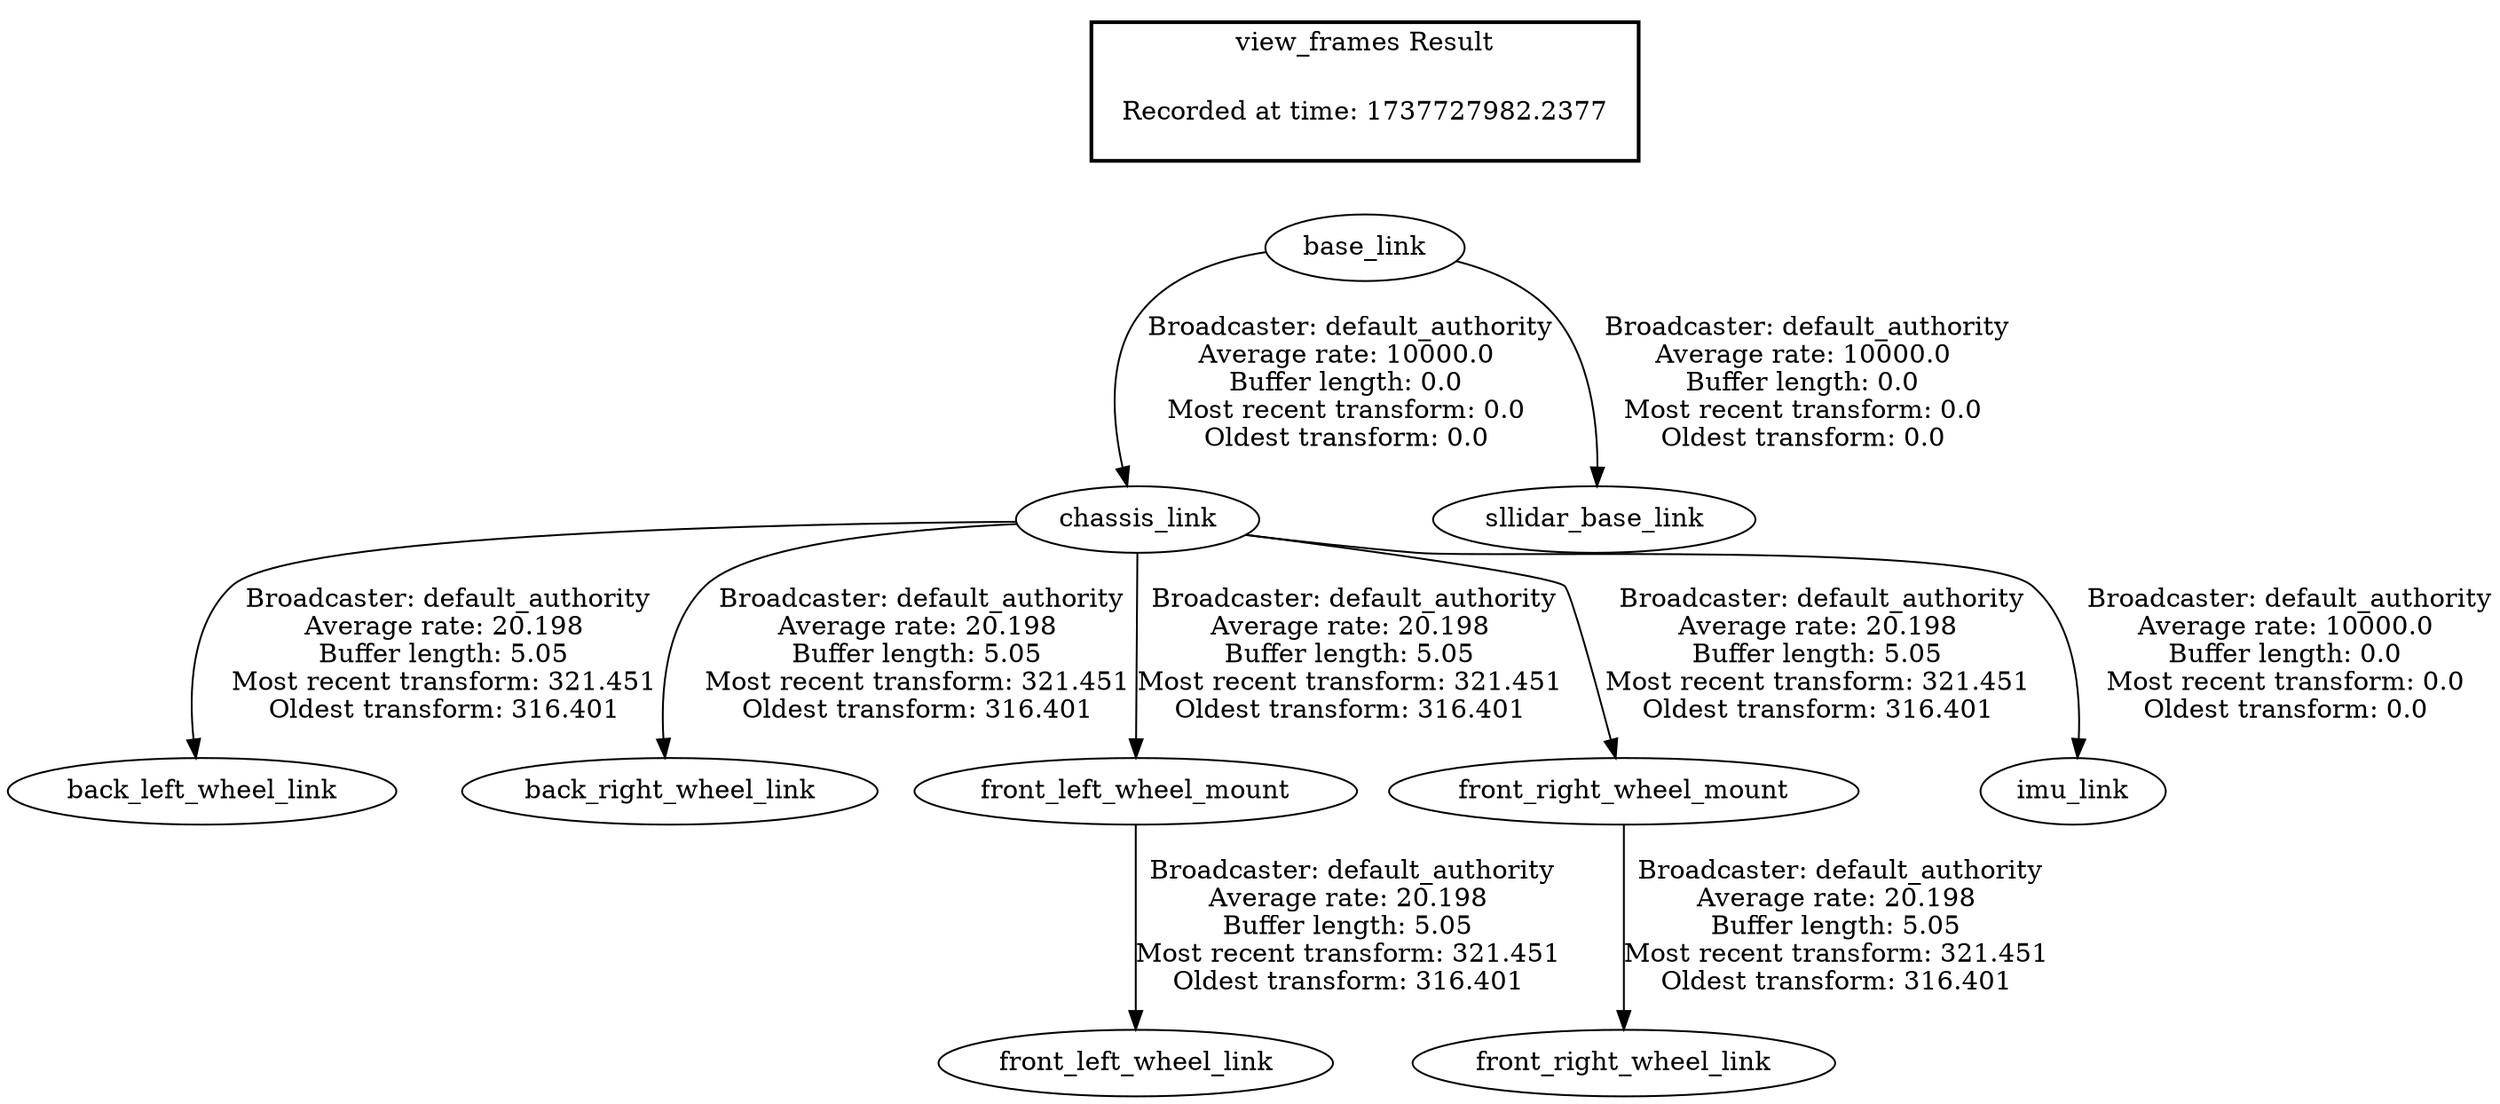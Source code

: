 digraph G {
"chassis_link" -> "back_left_wheel_link"[label=" Broadcaster: default_authority\nAverage rate: 20.198\nBuffer length: 5.05\nMost recent transform: 321.451\nOldest transform: 316.401\n"];
"base_link" -> "chassis_link"[label=" Broadcaster: default_authority\nAverage rate: 10000.0\nBuffer length: 0.0\nMost recent transform: 0.0\nOldest transform: 0.0\n"];
"chassis_link" -> "back_right_wheel_link"[label=" Broadcaster: default_authority\nAverage rate: 20.198\nBuffer length: 5.05\nMost recent transform: 321.451\nOldest transform: 316.401\n"];
"front_left_wheel_mount" -> "front_left_wheel_link"[label=" Broadcaster: default_authority\nAverage rate: 20.198\nBuffer length: 5.05\nMost recent transform: 321.451\nOldest transform: 316.401\n"];
"chassis_link" -> "front_left_wheel_mount"[label=" Broadcaster: default_authority\nAverage rate: 20.198\nBuffer length: 5.05\nMost recent transform: 321.451\nOldest transform: 316.401\n"];
"front_right_wheel_mount" -> "front_right_wheel_link"[label=" Broadcaster: default_authority\nAverage rate: 20.198\nBuffer length: 5.05\nMost recent transform: 321.451\nOldest transform: 316.401\n"];
"chassis_link" -> "front_right_wheel_mount"[label=" Broadcaster: default_authority\nAverage rate: 20.198\nBuffer length: 5.05\nMost recent transform: 321.451\nOldest transform: 316.401\n"];
"base_link" -> "sllidar_base_link"[label=" Broadcaster: default_authority\nAverage rate: 10000.0\nBuffer length: 0.0\nMost recent transform: 0.0\nOldest transform: 0.0\n"];
"chassis_link" -> "imu_link"[label=" Broadcaster: default_authority\nAverage rate: 10000.0\nBuffer length: 0.0\nMost recent transform: 0.0\nOldest transform: 0.0\n"];
edge [style=invis];
 subgraph cluster_legend { style=bold; color=black; label ="view_frames Result";
"Recorded at time: 1737727982.2377"[ shape=plaintext ] ;
}->"base_link";
}